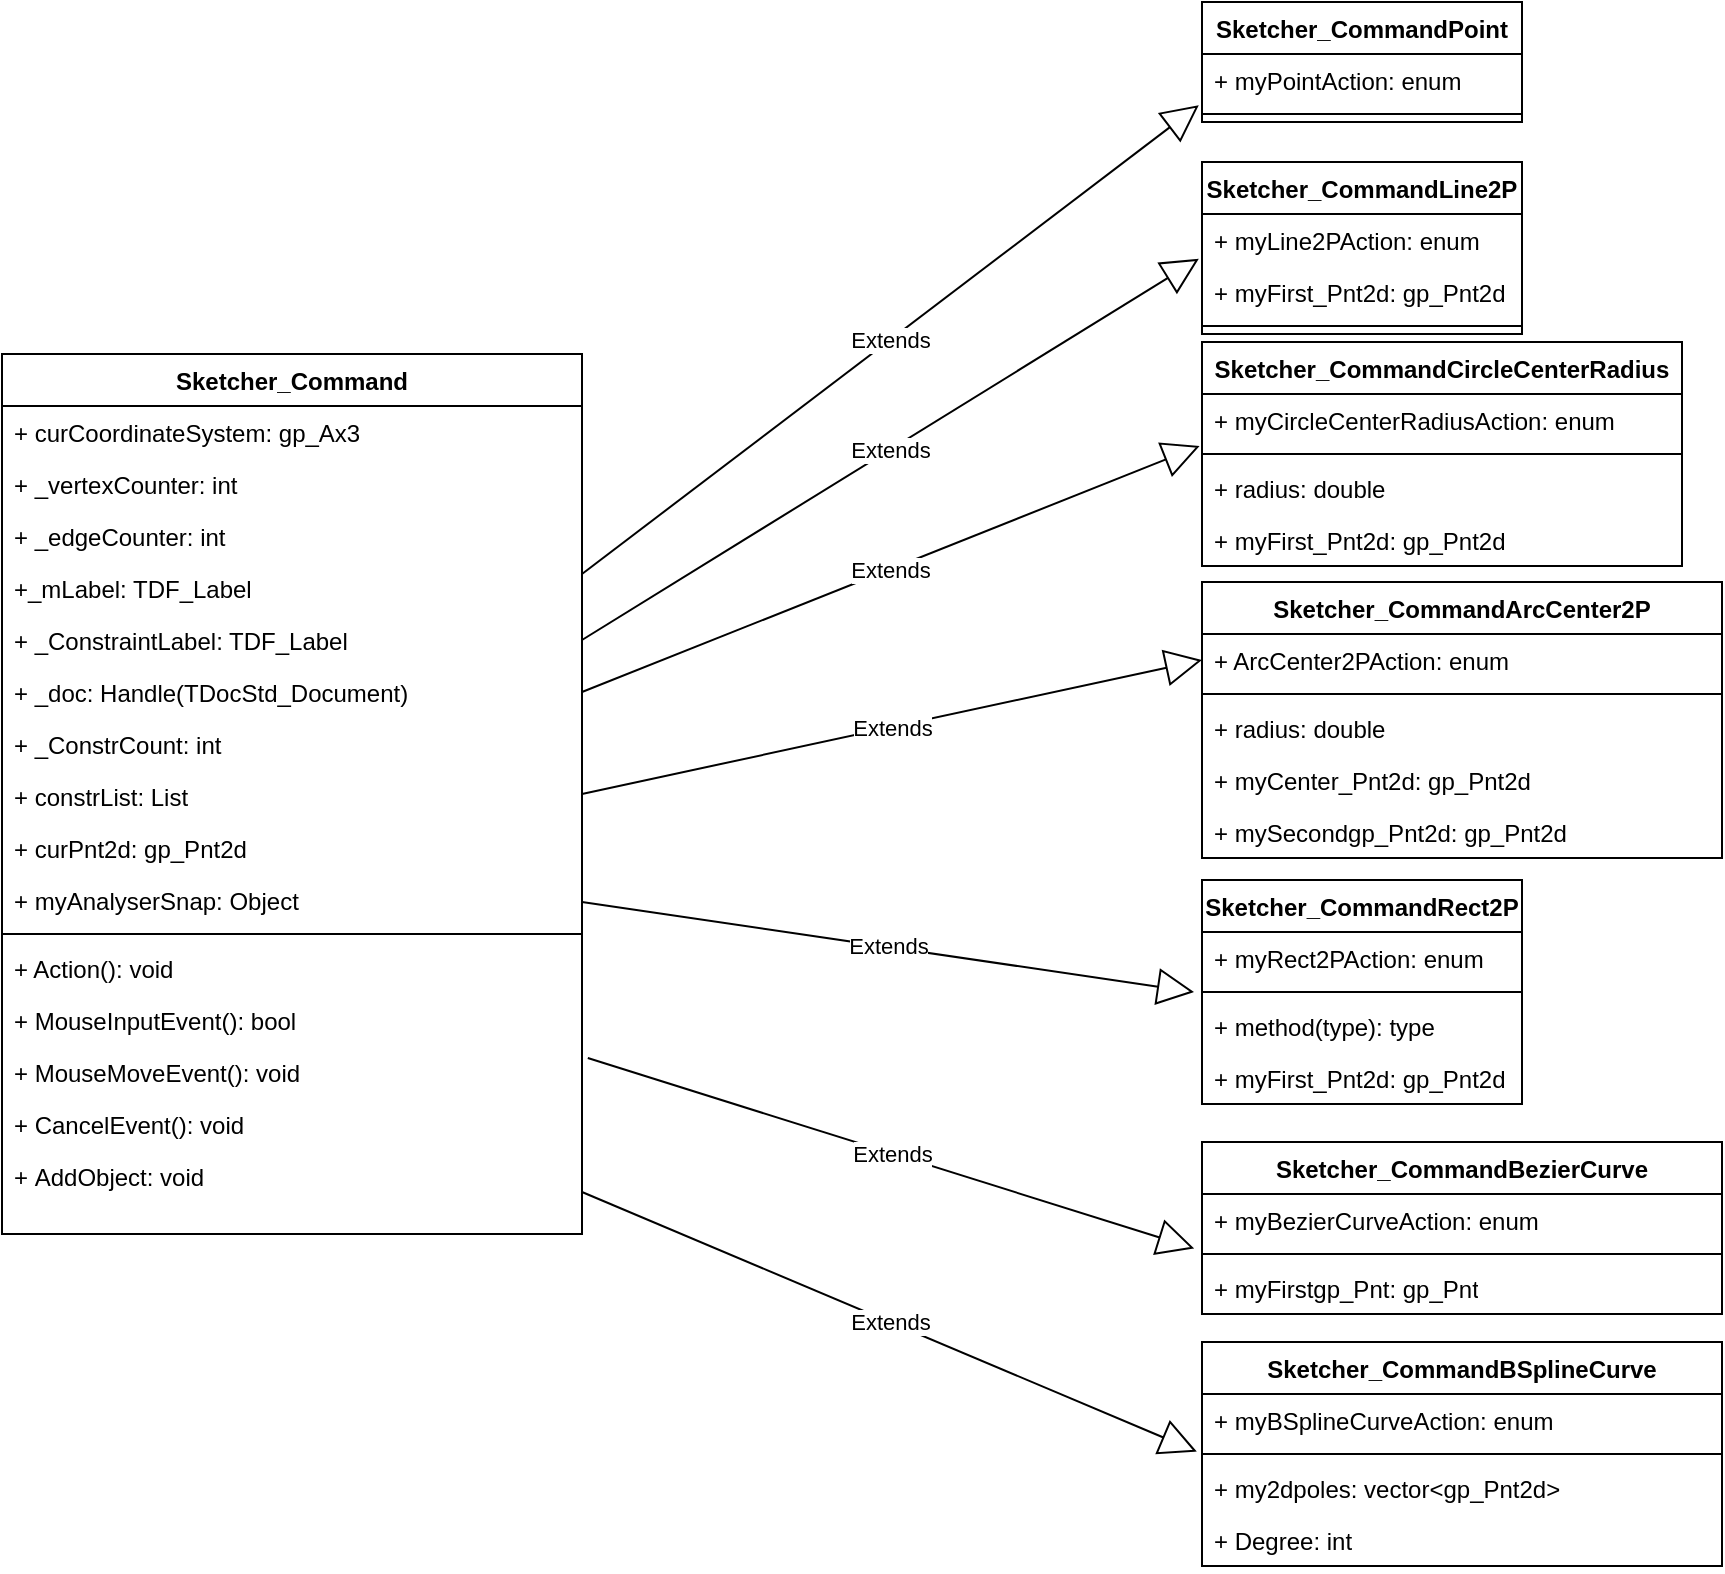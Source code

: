 <mxfile version="21.0.4" type="github">
  <diagram name="第 1 页" id="SrLZ9ItNjMunzmA11ly3">
    <mxGraphModel dx="2670" dy="829" grid="1" gridSize="10" guides="1" tooltips="1" connect="1" arrows="1" fold="1" page="1" pageScale="1" pageWidth="827" pageHeight="1169" math="0" shadow="0">
      <root>
        <mxCell id="0" />
        <mxCell id="1" parent="0" />
        <mxCell id="jLUz7z0Y0349xRio4LSh-1" value="Sketcher_Command" style="swimlane;fontStyle=1;align=center;verticalAlign=top;childLayout=stackLayout;horizontal=1;startSize=26;horizontalStack=0;resizeParent=1;resizeParentMax=0;resizeLast=0;collapsible=1;marginBottom=0;whiteSpace=wrap;html=1;" vertex="1" parent="1">
          <mxGeometry x="-250" y="266" width="290" height="440" as="geometry" />
        </mxCell>
        <mxCell id="jLUz7z0Y0349xRio4LSh-40" value="+&amp;nbsp;curCoordinateSystem: gp_Ax3" style="text;strokeColor=none;fillColor=none;align=left;verticalAlign=top;spacingLeft=4;spacingRight=4;overflow=hidden;rotatable=0;points=[[0,0.5],[1,0.5]];portConstraint=eastwest;whiteSpace=wrap;html=1;" vertex="1" parent="jLUz7z0Y0349xRio4LSh-1">
          <mxGeometry y="26" width="290" height="26" as="geometry" />
        </mxCell>
        <mxCell id="jLUz7z0Y0349xRio4LSh-41" value="+ _vertexCounter: int" style="text;strokeColor=none;fillColor=none;align=left;verticalAlign=top;spacingLeft=4;spacingRight=4;overflow=hidden;rotatable=0;points=[[0,0.5],[1,0.5]];portConstraint=eastwest;whiteSpace=wrap;html=1;" vertex="1" parent="jLUz7z0Y0349xRio4LSh-1">
          <mxGeometry y="52" width="290" height="26" as="geometry" />
        </mxCell>
        <mxCell id="jLUz7z0Y0349xRio4LSh-48" value="+ _edgeCounter: int" style="text;strokeColor=none;fillColor=none;align=left;verticalAlign=top;spacingLeft=4;spacingRight=4;overflow=hidden;rotatable=0;points=[[0,0.5],[1,0.5]];portConstraint=eastwest;whiteSpace=wrap;html=1;" vertex="1" parent="jLUz7z0Y0349xRio4LSh-1">
          <mxGeometry y="78" width="290" height="26" as="geometry" />
        </mxCell>
        <mxCell id="jLUz7z0Y0349xRio4LSh-47" value="+_mLabel: TDF_Label&amp;nbsp;" style="text;strokeColor=none;fillColor=none;align=left;verticalAlign=top;spacingLeft=4;spacingRight=4;overflow=hidden;rotatable=0;points=[[0,0.5],[1,0.5]];portConstraint=eastwest;whiteSpace=wrap;html=1;" vertex="1" parent="jLUz7z0Y0349xRio4LSh-1">
          <mxGeometry y="104" width="290" height="26" as="geometry" />
        </mxCell>
        <mxCell id="jLUz7z0Y0349xRio4LSh-46" value="+ _ConstraintLabel: TDF_Label" style="text;strokeColor=none;fillColor=none;align=left;verticalAlign=top;spacingLeft=4;spacingRight=4;overflow=hidden;rotatable=0;points=[[0,0.5],[1,0.5]];portConstraint=eastwest;whiteSpace=wrap;html=1;" vertex="1" parent="jLUz7z0Y0349xRio4LSh-1">
          <mxGeometry y="130" width="290" height="26" as="geometry" />
        </mxCell>
        <mxCell id="jLUz7z0Y0349xRio4LSh-45" value="+ _doc: Handle(TDocStd_Document)" style="text;strokeColor=none;fillColor=none;align=left;verticalAlign=top;spacingLeft=4;spacingRight=4;overflow=hidden;rotatable=0;points=[[0,0.5],[1,0.5]];portConstraint=eastwest;whiteSpace=wrap;html=1;" vertex="1" parent="jLUz7z0Y0349xRio4LSh-1">
          <mxGeometry y="156" width="290" height="26" as="geometry" />
        </mxCell>
        <mxCell id="jLUz7z0Y0349xRio4LSh-44" value="+ _ConstrCount: int" style="text;strokeColor=none;fillColor=none;align=left;verticalAlign=top;spacingLeft=4;spacingRight=4;overflow=hidden;rotatable=0;points=[[0,0.5],[1,0.5]];portConstraint=eastwest;whiteSpace=wrap;html=1;" vertex="1" parent="jLUz7z0Y0349xRio4LSh-1">
          <mxGeometry y="182" width="290" height="26" as="geometry" />
        </mxCell>
        <mxCell id="jLUz7z0Y0349xRio4LSh-43" value="+ constrList: List" style="text;strokeColor=none;fillColor=none;align=left;verticalAlign=top;spacingLeft=4;spacingRight=4;overflow=hidden;rotatable=0;points=[[0,0.5],[1,0.5]];portConstraint=eastwest;whiteSpace=wrap;html=1;" vertex="1" parent="jLUz7z0Y0349xRio4LSh-1">
          <mxGeometry y="208" width="290" height="26" as="geometry" />
        </mxCell>
        <mxCell id="jLUz7z0Y0349xRio4LSh-42" value="+ curPnt2d: gp_Pnt2d" style="text;strokeColor=none;fillColor=none;align=left;verticalAlign=top;spacingLeft=4;spacingRight=4;overflow=hidden;rotatable=0;points=[[0,0.5],[1,0.5]];portConstraint=eastwest;whiteSpace=wrap;html=1;" vertex="1" parent="jLUz7z0Y0349xRio4LSh-1">
          <mxGeometry y="234" width="290" height="26" as="geometry" />
        </mxCell>
        <mxCell id="jLUz7z0Y0349xRio4LSh-2" value="+ myAnalyserSnap: Object&amp;nbsp;" style="text;strokeColor=none;fillColor=none;align=left;verticalAlign=top;spacingLeft=4;spacingRight=4;overflow=hidden;rotatable=0;points=[[0,0.5],[1,0.5]];portConstraint=eastwest;whiteSpace=wrap;html=1;" vertex="1" parent="jLUz7z0Y0349xRio4LSh-1">
          <mxGeometry y="260" width="290" height="26" as="geometry" />
        </mxCell>
        <mxCell id="jLUz7z0Y0349xRio4LSh-3" value="" style="line;strokeWidth=1;fillColor=none;align=left;verticalAlign=middle;spacingTop=-1;spacingLeft=3;spacingRight=3;rotatable=0;labelPosition=right;points=[];portConstraint=eastwest;strokeColor=inherit;" vertex="1" parent="jLUz7z0Y0349xRio4LSh-1">
          <mxGeometry y="286" width="290" height="8" as="geometry" />
        </mxCell>
        <mxCell id="jLUz7z0Y0349xRio4LSh-50" value="+ Action(): void" style="text;strokeColor=none;fillColor=none;align=left;verticalAlign=top;spacingLeft=4;spacingRight=4;overflow=hidden;rotatable=0;points=[[0,0.5],[1,0.5]];portConstraint=eastwest;whiteSpace=wrap;html=1;" vertex="1" parent="jLUz7z0Y0349xRio4LSh-1">
          <mxGeometry y="294" width="290" height="26" as="geometry" />
        </mxCell>
        <mxCell id="jLUz7z0Y0349xRio4LSh-52" value="+ MouseInputEvent(): bool" style="text;strokeColor=none;fillColor=none;align=left;verticalAlign=top;spacingLeft=4;spacingRight=4;overflow=hidden;rotatable=0;points=[[0,0.5],[1,0.5]];portConstraint=eastwest;whiteSpace=wrap;html=1;" vertex="1" parent="jLUz7z0Y0349xRio4LSh-1">
          <mxGeometry y="320" width="290" height="26" as="geometry" />
        </mxCell>
        <mxCell id="jLUz7z0Y0349xRio4LSh-51" value="+ MouseMoveEvent(): void" style="text;strokeColor=none;fillColor=none;align=left;verticalAlign=top;spacingLeft=4;spacingRight=4;overflow=hidden;rotatable=0;points=[[0,0.5],[1,0.5]];portConstraint=eastwest;whiteSpace=wrap;html=1;" vertex="1" parent="jLUz7z0Y0349xRio4LSh-1">
          <mxGeometry y="346" width="290" height="26" as="geometry" />
        </mxCell>
        <mxCell id="jLUz7z0Y0349xRio4LSh-49" value="+ CancelEvent(): void" style="text;strokeColor=none;fillColor=none;align=left;verticalAlign=top;spacingLeft=4;spacingRight=4;overflow=hidden;rotatable=0;points=[[0,0.5],[1,0.5]];portConstraint=eastwest;whiteSpace=wrap;html=1;" vertex="1" parent="jLUz7z0Y0349xRio4LSh-1">
          <mxGeometry y="372" width="290" height="26" as="geometry" />
        </mxCell>
        <mxCell id="jLUz7z0Y0349xRio4LSh-4" value="+&amp;nbsp;AddObject: void" style="text;strokeColor=none;fillColor=none;align=left;verticalAlign=top;spacingLeft=4;spacingRight=4;overflow=hidden;rotatable=0;points=[[0,0.5],[1,0.5]];portConstraint=eastwest;whiteSpace=wrap;html=1;" vertex="1" parent="jLUz7z0Y0349xRio4LSh-1">
          <mxGeometry y="398" width="290" height="42" as="geometry" />
        </mxCell>
        <mxCell id="jLUz7z0Y0349xRio4LSh-5" value="Sketcher_CommandPoint" style="swimlane;fontStyle=1;align=center;verticalAlign=top;childLayout=stackLayout;horizontal=1;startSize=26;horizontalStack=0;resizeParent=1;resizeParentMax=0;resizeLast=0;collapsible=1;marginBottom=0;whiteSpace=wrap;html=1;" vertex="1" parent="1">
          <mxGeometry x="350" y="90" width="160" height="60" as="geometry" />
        </mxCell>
        <mxCell id="jLUz7z0Y0349xRio4LSh-6" value="+ myPointAction: enum" style="text;strokeColor=none;fillColor=none;align=left;verticalAlign=top;spacingLeft=4;spacingRight=4;overflow=hidden;rotatable=0;points=[[0,0.5],[1,0.5]];portConstraint=eastwest;whiteSpace=wrap;html=1;" vertex="1" parent="jLUz7z0Y0349xRio4LSh-5">
          <mxGeometry y="26" width="160" height="26" as="geometry" />
        </mxCell>
        <mxCell id="jLUz7z0Y0349xRio4LSh-7" value="" style="line;strokeWidth=1;fillColor=none;align=left;verticalAlign=middle;spacingTop=-1;spacingLeft=3;spacingRight=3;rotatable=0;labelPosition=right;points=[];portConstraint=eastwest;strokeColor=inherit;" vertex="1" parent="jLUz7z0Y0349xRio4LSh-5">
          <mxGeometry y="52" width="160" height="8" as="geometry" />
        </mxCell>
        <mxCell id="jLUz7z0Y0349xRio4LSh-9" value="Sketcher_CommandLine2P" style="swimlane;fontStyle=1;align=center;verticalAlign=top;childLayout=stackLayout;horizontal=1;startSize=26;horizontalStack=0;resizeParent=1;resizeParentMax=0;resizeLast=0;collapsible=1;marginBottom=0;whiteSpace=wrap;html=1;" vertex="1" parent="1">
          <mxGeometry x="350" y="170" width="160" height="86" as="geometry" />
        </mxCell>
        <mxCell id="jLUz7z0Y0349xRio4LSh-10" value="+ myLine2PAction: enum" style="text;strokeColor=none;fillColor=none;align=left;verticalAlign=top;spacingLeft=4;spacingRight=4;overflow=hidden;rotatable=0;points=[[0,0.5],[1,0.5]];portConstraint=eastwest;whiteSpace=wrap;html=1;" vertex="1" parent="jLUz7z0Y0349xRio4LSh-9">
          <mxGeometry y="26" width="160" height="26" as="geometry" />
        </mxCell>
        <mxCell id="jLUz7z0Y0349xRio4LSh-58" value="+ myFirst_Pnt2d: gp_Pnt2d" style="text;strokeColor=none;fillColor=none;align=left;verticalAlign=top;spacingLeft=4;spacingRight=4;overflow=hidden;rotatable=0;points=[[0,0.5],[1,0.5]];portConstraint=eastwest;whiteSpace=wrap;html=1;" vertex="1" parent="jLUz7z0Y0349xRio4LSh-9">
          <mxGeometry y="52" width="160" height="26" as="geometry" />
        </mxCell>
        <mxCell id="jLUz7z0Y0349xRio4LSh-11" value="" style="line;strokeWidth=1;fillColor=none;align=left;verticalAlign=middle;spacingTop=-1;spacingLeft=3;spacingRight=3;rotatable=0;labelPosition=right;points=[];portConstraint=eastwest;strokeColor=inherit;" vertex="1" parent="jLUz7z0Y0349xRio4LSh-9">
          <mxGeometry y="78" width="160" height="8" as="geometry" />
        </mxCell>
        <mxCell id="jLUz7z0Y0349xRio4LSh-13" value="Sketcher_CommandCircleCenterRadius" style="swimlane;fontStyle=1;align=center;verticalAlign=top;childLayout=stackLayout;horizontal=1;startSize=26;horizontalStack=0;resizeParent=1;resizeParentMax=0;resizeLast=0;collapsible=1;marginBottom=0;whiteSpace=wrap;html=1;" vertex="1" parent="1">
          <mxGeometry x="350" y="260" width="240" height="112" as="geometry" />
        </mxCell>
        <mxCell id="jLUz7z0Y0349xRio4LSh-14" value="+ myCircleCenterRadiusAction: enum" style="text;strokeColor=none;fillColor=none;align=left;verticalAlign=top;spacingLeft=4;spacingRight=4;overflow=hidden;rotatable=0;points=[[0,0.5],[1,0.5]];portConstraint=eastwest;whiteSpace=wrap;html=1;" vertex="1" parent="jLUz7z0Y0349xRio4LSh-13">
          <mxGeometry y="26" width="240" height="26" as="geometry" />
        </mxCell>
        <mxCell id="jLUz7z0Y0349xRio4LSh-15" value="" style="line;strokeWidth=1;fillColor=none;align=left;verticalAlign=middle;spacingTop=-1;spacingLeft=3;spacingRight=3;rotatable=0;labelPosition=right;points=[];portConstraint=eastwest;strokeColor=inherit;" vertex="1" parent="jLUz7z0Y0349xRio4LSh-13">
          <mxGeometry y="52" width="240" height="8" as="geometry" />
        </mxCell>
        <mxCell id="jLUz7z0Y0349xRio4LSh-16" value="+ radius: double" style="text;strokeColor=none;fillColor=none;align=left;verticalAlign=top;spacingLeft=4;spacingRight=4;overflow=hidden;rotatable=0;points=[[0,0.5],[1,0.5]];portConstraint=eastwest;whiteSpace=wrap;html=1;" vertex="1" parent="jLUz7z0Y0349xRio4LSh-13">
          <mxGeometry y="60" width="240" height="26" as="geometry" />
        </mxCell>
        <mxCell id="jLUz7z0Y0349xRio4LSh-59" value="+ myFirst_Pnt2d: gp_Pnt2d" style="text;strokeColor=none;fillColor=none;align=left;verticalAlign=top;spacingLeft=4;spacingRight=4;overflow=hidden;rotatable=0;points=[[0,0.5],[1,0.5]];portConstraint=eastwest;whiteSpace=wrap;html=1;" vertex="1" parent="jLUz7z0Y0349xRio4LSh-13">
          <mxGeometry y="86" width="240" height="26" as="geometry" />
        </mxCell>
        <mxCell id="jLUz7z0Y0349xRio4LSh-17" value="Sketcher_CommandArcCenter2P" style="swimlane;fontStyle=1;align=center;verticalAlign=top;childLayout=stackLayout;horizontal=1;startSize=26;horizontalStack=0;resizeParent=1;resizeParentMax=0;resizeLast=0;collapsible=1;marginBottom=0;whiteSpace=wrap;html=1;" vertex="1" parent="1">
          <mxGeometry x="350" y="380" width="260" height="138" as="geometry" />
        </mxCell>
        <mxCell id="jLUz7z0Y0349xRio4LSh-18" value="+ ArcCenter2PAction: enum" style="text;strokeColor=none;fillColor=none;align=left;verticalAlign=top;spacingLeft=4;spacingRight=4;overflow=hidden;rotatable=0;points=[[0,0.5],[1,0.5]];portConstraint=eastwest;whiteSpace=wrap;html=1;" vertex="1" parent="jLUz7z0Y0349xRio4LSh-17">
          <mxGeometry y="26" width="260" height="26" as="geometry" />
        </mxCell>
        <mxCell id="jLUz7z0Y0349xRio4LSh-19" value="" style="line;strokeWidth=1;fillColor=none;align=left;verticalAlign=middle;spacingTop=-1;spacingLeft=3;spacingRight=3;rotatable=0;labelPosition=right;points=[];portConstraint=eastwest;strokeColor=inherit;" vertex="1" parent="jLUz7z0Y0349xRio4LSh-17">
          <mxGeometry y="52" width="260" height="8" as="geometry" />
        </mxCell>
        <mxCell id="jLUz7z0Y0349xRio4LSh-20" value="+ radius: double" style="text;strokeColor=none;fillColor=none;align=left;verticalAlign=top;spacingLeft=4;spacingRight=4;overflow=hidden;rotatable=0;points=[[0,0.5],[1,0.5]];portConstraint=eastwest;whiteSpace=wrap;html=1;" vertex="1" parent="jLUz7z0Y0349xRio4LSh-17">
          <mxGeometry y="60" width="260" height="26" as="geometry" />
        </mxCell>
        <mxCell id="jLUz7z0Y0349xRio4LSh-57" value="+ myCenter_Pnt2d: gp_Pnt2d" style="text;strokeColor=none;fillColor=none;align=left;verticalAlign=top;spacingLeft=4;spacingRight=4;overflow=hidden;rotatable=0;points=[[0,0.5],[1,0.5]];portConstraint=eastwest;whiteSpace=wrap;html=1;" vertex="1" parent="jLUz7z0Y0349xRio4LSh-17">
          <mxGeometry y="86" width="260" height="26" as="geometry" />
        </mxCell>
        <mxCell id="jLUz7z0Y0349xRio4LSh-56" value="+ mySecondgp_Pnt2d: gp_Pnt2d" style="text;strokeColor=none;fillColor=none;align=left;verticalAlign=top;spacingLeft=4;spacingRight=4;overflow=hidden;rotatable=0;points=[[0,0.5],[1,0.5]];portConstraint=eastwest;whiteSpace=wrap;html=1;" vertex="1" parent="jLUz7z0Y0349xRio4LSh-17">
          <mxGeometry y="112" width="260" height="26" as="geometry" />
        </mxCell>
        <mxCell id="jLUz7z0Y0349xRio4LSh-21" value="Sketcher_CommandRect2P" style="swimlane;fontStyle=1;align=center;verticalAlign=top;childLayout=stackLayout;horizontal=1;startSize=26;horizontalStack=0;resizeParent=1;resizeParentMax=0;resizeLast=0;collapsible=1;marginBottom=0;whiteSpace=wrap;html=1;" vertex="1" parent="1">
          <mxGeometry x="350" y="529" width="160" height="112" as="geometry" />
        </mxCell>
        <mxCell id="jLUz7z0Y0349xRio4LSh-22" value="+ myRect2PAction: enum" style="text;strokeColor=none;fillColor=none;align=left;verticalAlign=top;spacingLeft=4;spacingRight=4;overflow=hidden;rotatable=0;points=[[0,0.5],[1,0.5]];portConstraint=eastwest;whiteSpace=wrap;html=1;" vertex="1" parent="jLUz7z0Y0349xRio4LSh-21">
          <mxGeometry y="26" width="160" height="26" as="geometry" />
        </mxCell>
        <mxCell id="jLUz7z0Y0349xRio4LSh-23" value="" style="line;strokeWidth=1;fillColor=none;align=left;verticalAlign=middle;spacingTop=-1;spacingLeft=3;spacingRight=3;rotatable=0;labelPosition=right;points=[];portConstraint=eastwest;strokeColor=inherit;" vertex="1" parent="jLUz7z0Y0349xRio4LSh-21">
          <mxGeometry y="52" width="160" height="8" as="geometry" />
        </mxCell>
        <mxCell id="jLUz7z0Y0349xRio4LSh-24" value="+ method(type): type" style="text;strokeColor=none;fillColor=none;align=left;verticalAlign=top;spacingLeft=4;spacingRight=4;overflow=hidden;rotatable=0;points=[[0,0.5],[1,0.5]];portConstraint=eastwest;whiteSpace=wrap;html=1;" vertex="1" parent="jLUz7z0Y0349xRio4LSh-21">
          <mxGeometry y="60" width="160" height="26" as="geometry" />
        </mxCell>
        <mxCell id="jLUz7z0Y0349xRio4LSh-60" value="+ myFirst_Pnt2d: gp_Pnt2d" style="text;strokeColor=none;fillColor=none;align=left;verticalAlign=top;spacingLeft=4;spacingRight=4;overflow=hidden;rotatable=0;points=[[0,0.5],[1,0.5]];portConstraint=eastwest;whiteSpace=wrap;html=1;" vertex="1" parent="jLUz7z0Y0349xRio4LSh-21">
          <mxGeometry y="86" width="160" height="26" as="geometry" />
        </mxCell>
        <mxCell id="jLUz7z0Y0349xRio4LSh-25" value="Sketcher_CommandBezierCurve" style="swimlane;fontStyle=1;align=center;verticalAlign=top;childLayout=stackLayout;horizontal=1;startSize=26;horizontalStack=0;resizeParent=1;resizeParentMax=0;resizeLast=0;collapsible=1;marginBottom=0;whiteSpace=wrap;html=1;" vertex="1" parent="1">
          <mxGeometry x="350" y="660" width="260" height="86" as="geometry" />
        </mxCell>
        <mxCell id="jLUz7z0Y0349xRio4LSh-26" value="+ myBezierCurveAction: enum" style="text;strokeColor=none;fillColor=none;align=left;verticalAlign=top;spacingLeft=4;spacingRight=4;overflow=hidden;rotatable=0;points=[[0,0.5],[1,0.5]];portConstraint=eastwest;whiteSpace=wrap;html=1;" vertex="1" parent="jLUz7z0Y0349xRio4LSh-25">
          <mxGeometry y="26" width="260" height="26" as="geometry" />
        </mxCell>
        <mxCell id="jLUz7z0Y0349xRio4LSh-27" value="" style="line;strokeWidth=1;fillColor=none;align=left;verticalAlign=middle;spacingTop=-1;spacingLeft=3;spacingRight=3;rotatable=0;labelPosition=right;points=[];portConstraint=eastwest;strokeColor=inherit;" vertex="1" parent="jLUz7z0Y0349xRio4LSh-25">
          <mxGeometry y="52" width="260" height="8" as="geometry" />
        </mxCell>
        <mxCell id="jLUz7z0Y0349xRio4LSh-28" value="+ myFirstgp_Pnt: gp_Pnt" style="text;strokeColor=none;fillColor=none;align=left;verticalAlign=top;spacingLeft=4;spacingRight=4;overflow=hidden;rotatable=0;points=[[0,0.5],[1,0.5]];portConstraint=eastwest;whiteSpace=wrap;html=1;" vertex="1" parent="jLUz7z0Y0349xRio4LSh-25">
          <mxGeometry y="60" width="260" height="26" as="geometry" />
        </mxCell>
        <mxCell id="jLUz7z0Y0349xRio4LSh-29" value="Sketcher_CommandBSplineCurve" style="swimlane;fontStyle=1;align=center;verticalAlign=top;childLayout=stackLayout;horizontal=1;startSize=26;horizontalStack=0;resizeParent=1;resizeParentMax=0;resizeLast=0;collapsible=1;marginBottom=0;whiteSpace=wrap;html=1;" vertex="1" parent="1">
          <mxGeometry x="350" y="760" width="260" height="112" as="geometry" />
        </mxCell>
        <mxCell id="jLUz7z0Y0349xRio4LSh-30" value="+ myBSplineCurveAction: enum" style="text;strokeColor=none;fillColor=none;align=left;verticalAlign=top;spacingLeft=4;spacingRight=4;overflow=hidden;rotatable=0;points=[[0,0.5],[1,0.5]];portConstraint=eastwest;whiteSpace=wrap;html=1;" vertex="1" parent="jLUz7z0Y0349xRio4LSh-29">
          <mxGeometry y="26" width="260" height="26" as="geometry" />
        </mxCell>
        <mxCell id="jLUz7z0Y0349xRio4LSh-31" value="" style="line;strokeWidth=1;fillColor=none;align=left;verticalAlign=middle;spacingTop=-1;spacingLeft=3;spacingRight=3;rotatable=0;labelPosition=right;points=[];portConstraint=eastwest;strokeColor=inherit;" vertex="1" parent="jLUz7z0Y0349xRio4LSh-29">
          <mxGeometry y="52" width="260" height="8" as="geometry" />
        </mxCell>
        <mxCell id="jLUz7z0Y0349xRio4LSh-32" value="+ my2dpoles: vector&amp;lt;gp_Pnt2d&amp;gt;" style="text;strokeColor=none;fillColor=none;align=left;verticalAlign=top;spacingLeft=4;spacingRight=4;overflow=hidden;rotatable=0;points=[[0,0.5],[1,0.5]];portConstraint=eastwest;whiteSpace=wrap;html=1;" vertex="1" parent="jLUz7z0Y0349xRio4LSh-29">
          <mxGeometry y="60" width="260" height="26" as="geometry" />
        </mxCell>
        <mxCell id="jLUz7z0Y0349xRio4LSh-61" value="+ Degree: int" style="text;strokeColor=none;fillColor=none;align=left;verticalAlign=top;spacingLeft=4;spacingRight=4;overflow=hidden;rotatable=0;points=[[0,0.5],[1,0.5]];portConstraint=eastwest;whiteSpace=wrap;html=1;" vertex="1" parent="jLUz7z0Y0349xRio4LSh-29">
          <mxGeometry y="86" width="260" height="26" as="geometry" />
        </mxCell>
        <mxCell id="jLUz7z0Y0349xRio4LSh-33" value="Extends" style="endArrow=block;endSize=16;endFill=0;html=1;rounded=0;exitX=1;exitY=0.25;exitDx=0;exitDy=0;entryX=-0.01;entryY=0.985;entryDx=0;entryDy=0;entryPerimeter=0;" edge="1" parent="1" source="jLUz7z0Y0349xRio4LSh-1" target="jLUz7z0Y0349xRio4LSh-6">
          <mxGeometry width="160" relative="1" as="geometry">
            <mxPoint x="110" y="266" as="sourcePoint" />
            <mxPoint x="270" y="266" as="targetPoint" />
          </mxGeometry>
        </mxCell>
        <mxCell id="jLUz7z0Y0349xRio4LSh-34" value="Extends" style="endArrow=block;endSize=16;endFill=0;html=1;rounded=0;exitX=1;exitY=0.5;exitDx=0;exitDy=0;entryX=-0.01;entryY=0.862;entryDx=0;entryDy=0;entryPerimeter=0;" edge="1" parent="1" source="jLUz7z0Y0349xRio4LSh-46" target="jLUz7z0Y0349xRio4LSh-10">
          <mxGeometry width="160" relative="1" as="geometry">
            <mxPoint x="120" y="276" as="sourcePoint" />
            <mxPoint x="280" y="276" as="targetPoint" />
          </mxGeometry>
        </mxCell>
        <mxCell id="jLUz7z0Y0349xRio4LSh-35" value="Extends" style="endArrow=block;endSize=16;endFill=0;html=1;rounded=0;exitX=1;exitY=0.5;exitDx=0;exitDy=0;entryX=-0.005;entryY=1;entryDx=0;entryDy=0;entryPerimeter=0;" edge="1" parent="1" source="jLUz7z0Y0349xRio4LSh-45" target="jLUz7z0Y0349xRio4LSh-14">
          <mxGeometry width="160" relative="1" as="geometry">
            <mxPoint x="130" y="286" as="sourcePoint" />
            <mxPoint x="290" y="286" as="targetPoint" />
          </mxGeometry>
        </mxCell>
        <mxCell id="jLUz7z0Y0349xRio4LSh-36" value="Extends" style="endArrow=block;endSize=16;endFill=0;html=1;rounded=0;exitX=1;exitY=0.5;exitDx=0;exitDy=0;entryX=0;entryY=0.5;entryDx=0;entryDy=0;" edge="1" parent="1" source="jLUz7z0Y0349xRio4LSh-1" target="jLUz7z0Y0349xRio4LSh-18">
          <mxGeometry width="160" relative="1" as="geometry">
            <mxPoint x="140" y="296" as="sourcePoint" />
            <mxPoint x="300" y="296" as="targetPoint" />
          </mxGeometry>
        </mxCell>
        <mxCell id="jLUz7z0Y0349xRio4LSh-37" value="Extends" style="endArrow=block;endSize=16;endFill=0;html=1;rounded=0;entryX=-0.025;entryY=1.154;entryDx=0;entryDy=0;entryPerimeter=0;" edge="1" parent="1" target="jLUz7z0Y0349xRio4LSh-22">
          <mxGeometry width="160" relative="1" as="geometry">
            <mxPoint x="40" y="540" as="sourcePoint" />
            <mxPoint x="310" y="306" as="targetPoint" />
          </mxGeometry>
        </mxCell>
        <mxCell id="jLUz7z0Y0349xRio4LSh-38" value="Extends" style="endArrow=block;endSize=16;endFill=0;html=1;rounded=0;exitX=1.01;exitY=0.231;exitDx=0;exitDy=0;exitPerimeter=0;entryX=-0.015;entryY=1.046;entryDx=0;entryDy=0;entryPerimeter=0;" edge="1" parent="1" source="jLUz7z0Y0349xRio4LSh-51" target="jLUz7z0Y0349xRio4LSh-26">
          <mxGeometry width="160" relative="1" as="geometry">
            <mxPoint x="160" y="316" as="sourcePoint" />
            <mxPoint x="320" y="316" as="targetPoint" />
          </mxGeometry>
        </mxCell>
        <mxCell id="jLUz7z0Y0349xRio4LSh-39" value="Extends" style="endArrow=block;endSize=16;endFill=0;html=1;rounded=0;exitX=1;exitY=0.5;exitDx=0;exitDy=0;entryX=-0.01;entryY=1.108;entryDx=0;entryDy=0;entryPerimeter=0;" edge="1" parent="1" source="jLUz7z0Y0349xRio4LSh-4" target="jLUz7z0Y0349xRio4LSh-30">
          <mxGeometry width="160" relative="1" as="geometry">
            <mxPoint x="170" y="326" as="sourcePoint" />
            <mxPoint x="330" y="326" as="targetPoint" />
          </mxGeometry>
        </mxCell>
      </root>
    </mxGraphModel>
  </diagram>
</mxfile>
